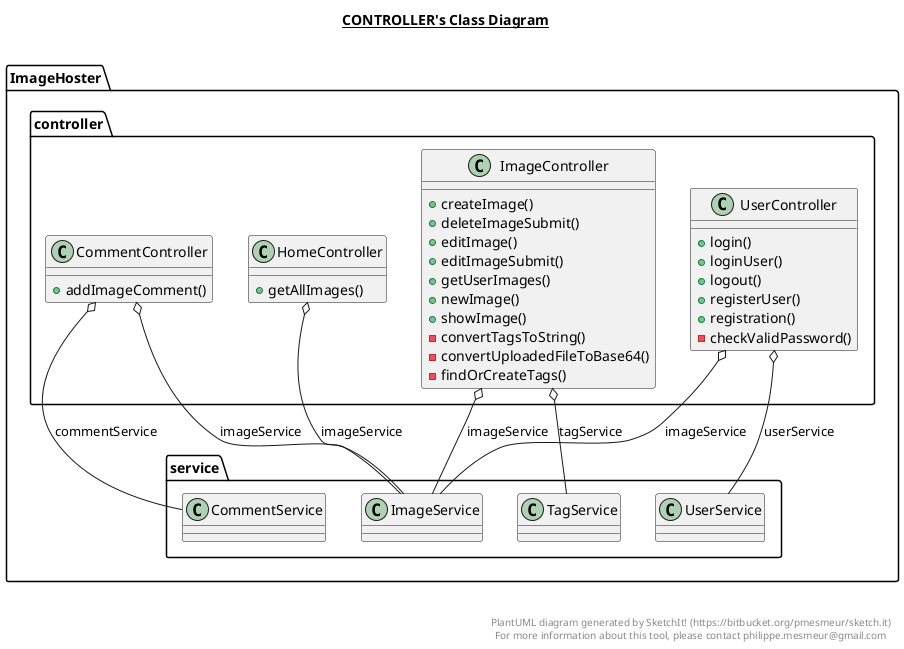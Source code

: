 @startuml

title __CONTROLLER's Class Diagram__\n

  namespace ImageHoster {
    namespace controller {
      class ImageHoster.controller.CommentController {
          + addImageComment()
      }
    }
  }
  

  namespace ImageHoster {
    namespace controller {
      class ImageHoster.controller.HomeController {
          + getAllImages()
      }
    }
  }
  

  namespace ImageHoster {
    namespace controller {
      class ImageHoster.controller.ImageController {
          + createImage()
          + deleteImageSubmit()
          + editImage()
          + editImageSubmit()
          + getUserImages()
          + newImage()
          + showImage()
          - convertTagsToString()
          - convertUploadedFileToBase64()
          - findOrCreateTags()
      }
    }
  }
  

  namespace ImageHoster {
    namespace controller {
      class ImageHoster.controller.UserController {
          + login()
          + loginUser()
          + logout()
          + registerUser()
          + registration()
          - checkValidPassword()
      }
    }
  }
  

  ImageHoster.controller.CommentController o-- ImageHoster.service.CommentService : commentService
  ImageHoster.controller.CommentController o-- ImageHoster.service.ImageService : imageService
  ImageHoster.controller.HomeController o-- ImageHoster.service.ImageService : imageService
  ImageHoster.controller.ImageController o-- ImageHoster.service.ImageService : imageService
  ImageHoster.controller.ImageController o-- ImageHoster.service.TagService : tagService
  ImageHoster.controller.UserController o-- ImageHoster.service.ImageService : imageService
  ImageHoster.controller.UserController o-- ImageHoster.service.UserService : userService


right footer


PlantUML diagram generated by SketchIt! (https://bitbucket.org/pmesmeur/sketch.it)
For more information about this tool, please contact philippe.mesmeur@gmail.com
endfooter

@enduml
